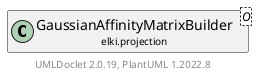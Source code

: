 @startuml
    remove .*\.(Instance|Par|Parameterizer|Factory)$
    set namespaceSeparator none
    hide empty fields
    hide empty methods

    class "<size:14>GaussianAffinityMatrixBuilder.Par\n<size:10>elki.projection" as elki.projection.GaussianAffinityMatrixBuilder.Par<O> [[GaussianAffinityMatrixBuilder.Par.html]] {
        {static} +SIGMA_ID: OptionID
        #sigma: double
        #distance: Distance<? super O>
        +configure(Parameterization): void
        +make(): GaussianAffinityMatrixBuilder<O>
    }

    interface "<size:14>Parameterizer\n<size:10>elki.utilities.optionhandling" as elki.utilities.optionhandling.Parameterizer [[../utilities/optionhandling/Parameterizer.html]] {
        {abstract} +make(): Object
    }
    class "<size:14>GaussianAffinityMatrixBuilder\n<size:10>elki.projection" as elki.projection.GaussianAffinityMatrixBuilder<O> [[GaussianAffinityMatrixBuilder.html]]

    elki.utilities.optionhandling.Parameterizer <|.. elki.projection.GaussianAffinityMatrixBuilder.Par
    elki.projection.GaussianAffinityMatrixBuilder +-- elki.projection.GaussianAffinityMatrixBuilder.Par

    center footer UMLDoclet 2.0.19, PlantUML 1.2022.8
@enduml

